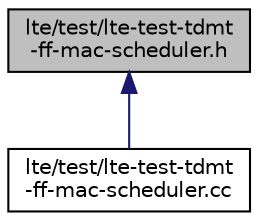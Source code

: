 digraph "lte/test/lte-test-tdmt-ff-mac-scheduler.h"
{
  edge [fontname="Helvetica",fontsize="10",labelfontname="Helvetica",labelfontsize="10"];
  node [fontname="Helvetica",fontsize="10",shape=record];
  Node1 [label="lte/test/lte-test-tdmt\l-ff-mac-scheduler.h",height=0.2,width=0.4,color="black", fillcolor="grey75", style="filled", fontcolor="black"];
  Node1 -> Node2 [dir="back",color="midnightblue",fontsize="10",style="solid"];
  Node2 [label="lte/test/lte-test-tdmt\l-ff-mac-scheduler.cc",height=0.2,width=0.4,color="black", fillcolor="white", style="filled",URL="$da/db8/lte-test-tdmt-ff-mac-scheduler_8cc.html"];
}
